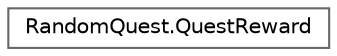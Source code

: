 digraph "Graphical Class Hierarchy"
{
 // INTERACTIVE_SVG=YES
 // LATEX_PDF_SIZE
  bgcolor="transparent";
  edge [fontname=Helvetica,fontsize=10,labelfontname=Helvetica,labelfontsize=10];
  node [fontname=Helvetica,fontsize=10,shape=box,height=0.2,width=0.4];
  rankdir="LR";
  Node0 [id="Node000000",label="RandomQuest.QuestReward",height=0.2,width=0.4,color="grey40", fillcolor="white", style="filled",URL="$class_random_quest_1_1_quest_reward.html",tooltip="퀘스트 보상 종류, 양, 아이템 종류"];
}
